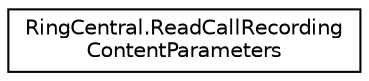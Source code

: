 digraph "Graphical Class Hierarchy"
{
 // LATEX_PDF_SIZE
  edge [fontname="Helvetica",fontsize="10",labelfontname="Helvetica",labelfontsize="10"];
  node [fontname="Helvetica",fontsize="10",shape=record];
  rankdir="LR";
  Node0 [label="RingCentral.ReadCallRecording\lContentParameters",height=0.2,width=0.4,color="black", fillcolor="white", style="filled",URL="$classRingCentral_1_1ReadCallRecordingContentParameters.html",tooltip="Query parameters for operation readCallRecordingContent"];
}
